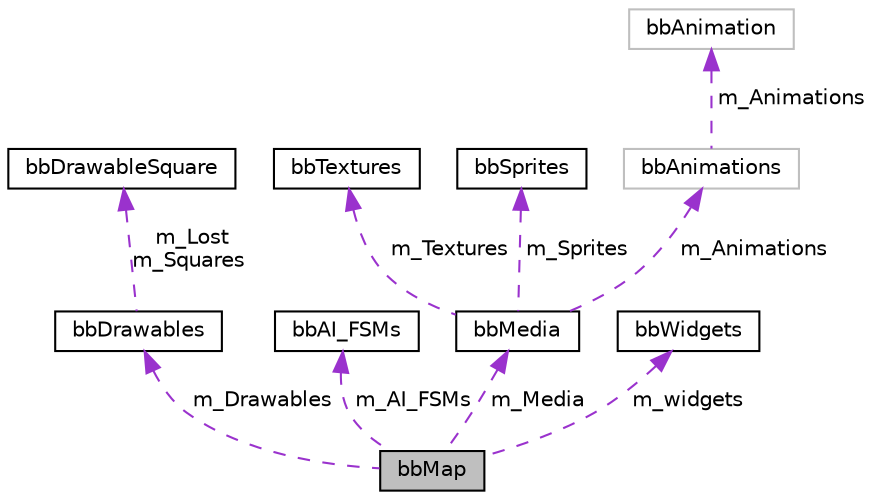 digraph "bbMap"
{
 // LATEX_PDF_SIZE
  edge [fontname="Helvetica",fontsize="10",labelfontname="Helvetica",labelfontsize="10"];
  node [fontname="Helvetica",fontsize="10",shape=record];
  Node1 [label="bbMap",height=0.2,width=0.4,color="black", fillcolor="grey75", style="filled", fontcolor="black",tooltip="bbMap stores all the game data pertaining to one map in the game. There should be enough data provide..."];
  Node2 -> Node1 [dir="back",color="darkorchid3",fontsize="10",style="dashed",label=" m_Drawables" ,fontname="Helvetica"];
  Node2 [label="bbDrawables",height=0.2,width=0.4,color="black", fillcolor="white", style="filled",URL="$structbbDrawables.html",tooltip="bbDrawables contains drawables from all squares of the maps' ground surface"];
  Node3 -> Node2 [dir="back",color="darkorchid3",fontsize="10",style="dashed",label=" m_Lost\nm_Squares" ,fontname="Helvetica"];
  Node3 [label="bbDrawableSquare",height=0.2,width=0.4,color="black", fillcolor="white", style="filled",URL="$structbbDrawableSquare.html",tooltip="bbDrawableSquare contains drawables from one square of the maps' ground surface"];
  Node4 -> Node1 [dir="back",color="darkorchid3",fontsize="10",style="dashed",label=" m_AI_FSMs" ,fontname="Helvetica"];
  Node4 [label="bbAI_FSMs",height=0.2,width=0.4,color="black", fillcolor="white", style="filled",URL="$structbbAI__FSMs.html",tooltip="bbAI_FSMs is a container for objects of type bbAI_FSM"];
  Node5 -> Node1 [dir="back",color="darkorchid3",fontsize="10",style="dashed",label=" m_Media" ,fontname="Helvetica"];
  Node5 [label="bbMedia",height=0.2,width=0.4,color="black", fillcolor="white", style="filled",URL="$structbbMedia.html",tooltip="bbMedia stores all of the graphics, etc needed to display everything drawn to the screen,..."];
  Node6 -> Node5 [dir="back",color="darkorchid3",fontsize="10",style="dashed",label=" m_Textures" ,fontname="Helvetica"];
  Node6 [label="bbTextures",height=0.2,width=0.4,color="black", fillcolor="white", style="filled",URL="$structbbTextures.html",tooltip="sfTexture is define in SFML as raw pixel data bbTextures is a container for sfTextures"];
  Node7 -> Node5 [dir="back",color="darkorchid3",fontsize="10",style="dashed",label=" m_Sprites" ,fontname="Helvetica"];
  Node7 [label="bbSprites",height=0.2,width=0.4,color="black", fillcolor="white", style="filled",URL="$structbbSprites.html",tooltip="sfSprite is the basic object drawn to the viewport bbSprites is a container for sfSprites used in a s..."];
  Node8 -> Node5 [dir="back",color="darkorchid3",fontsize="10",style="dashed",label=" m_Animations" ,fontname="Helvetica"];
  Node8 [label="bbAnimations",height=0.2,width=0.4,color="grey75", fillcolor="white", style="filled",URL="$structbbAnimations.html",tooltip=" "];
  Node9 -> Node8 [dir="back",color="darkorchid3",fontsize="10",style="dashed",label=" m_Animations" ,fontname="Helvetica"];
  Node9 [label="bbAnimation",height=0.2,width=0.4,color="grey75", fillcolor="white", style="filled",URL="$structbbAnimation.html",tooltip=" "];
  Node10 -> Node1 [dir="back",color="darkorchid3",fontsize="10",style="dashed",label=" m_widgets" ,fontname="Helvetica"];
  Node10 [label="bbWidgets",height=0.2,width=0.4,color="black", fillcolor="white", style="filled",URL="$structbbWidgets.html",tooltip="bbWidgets is a container for objects of type bbWisget"];
}

